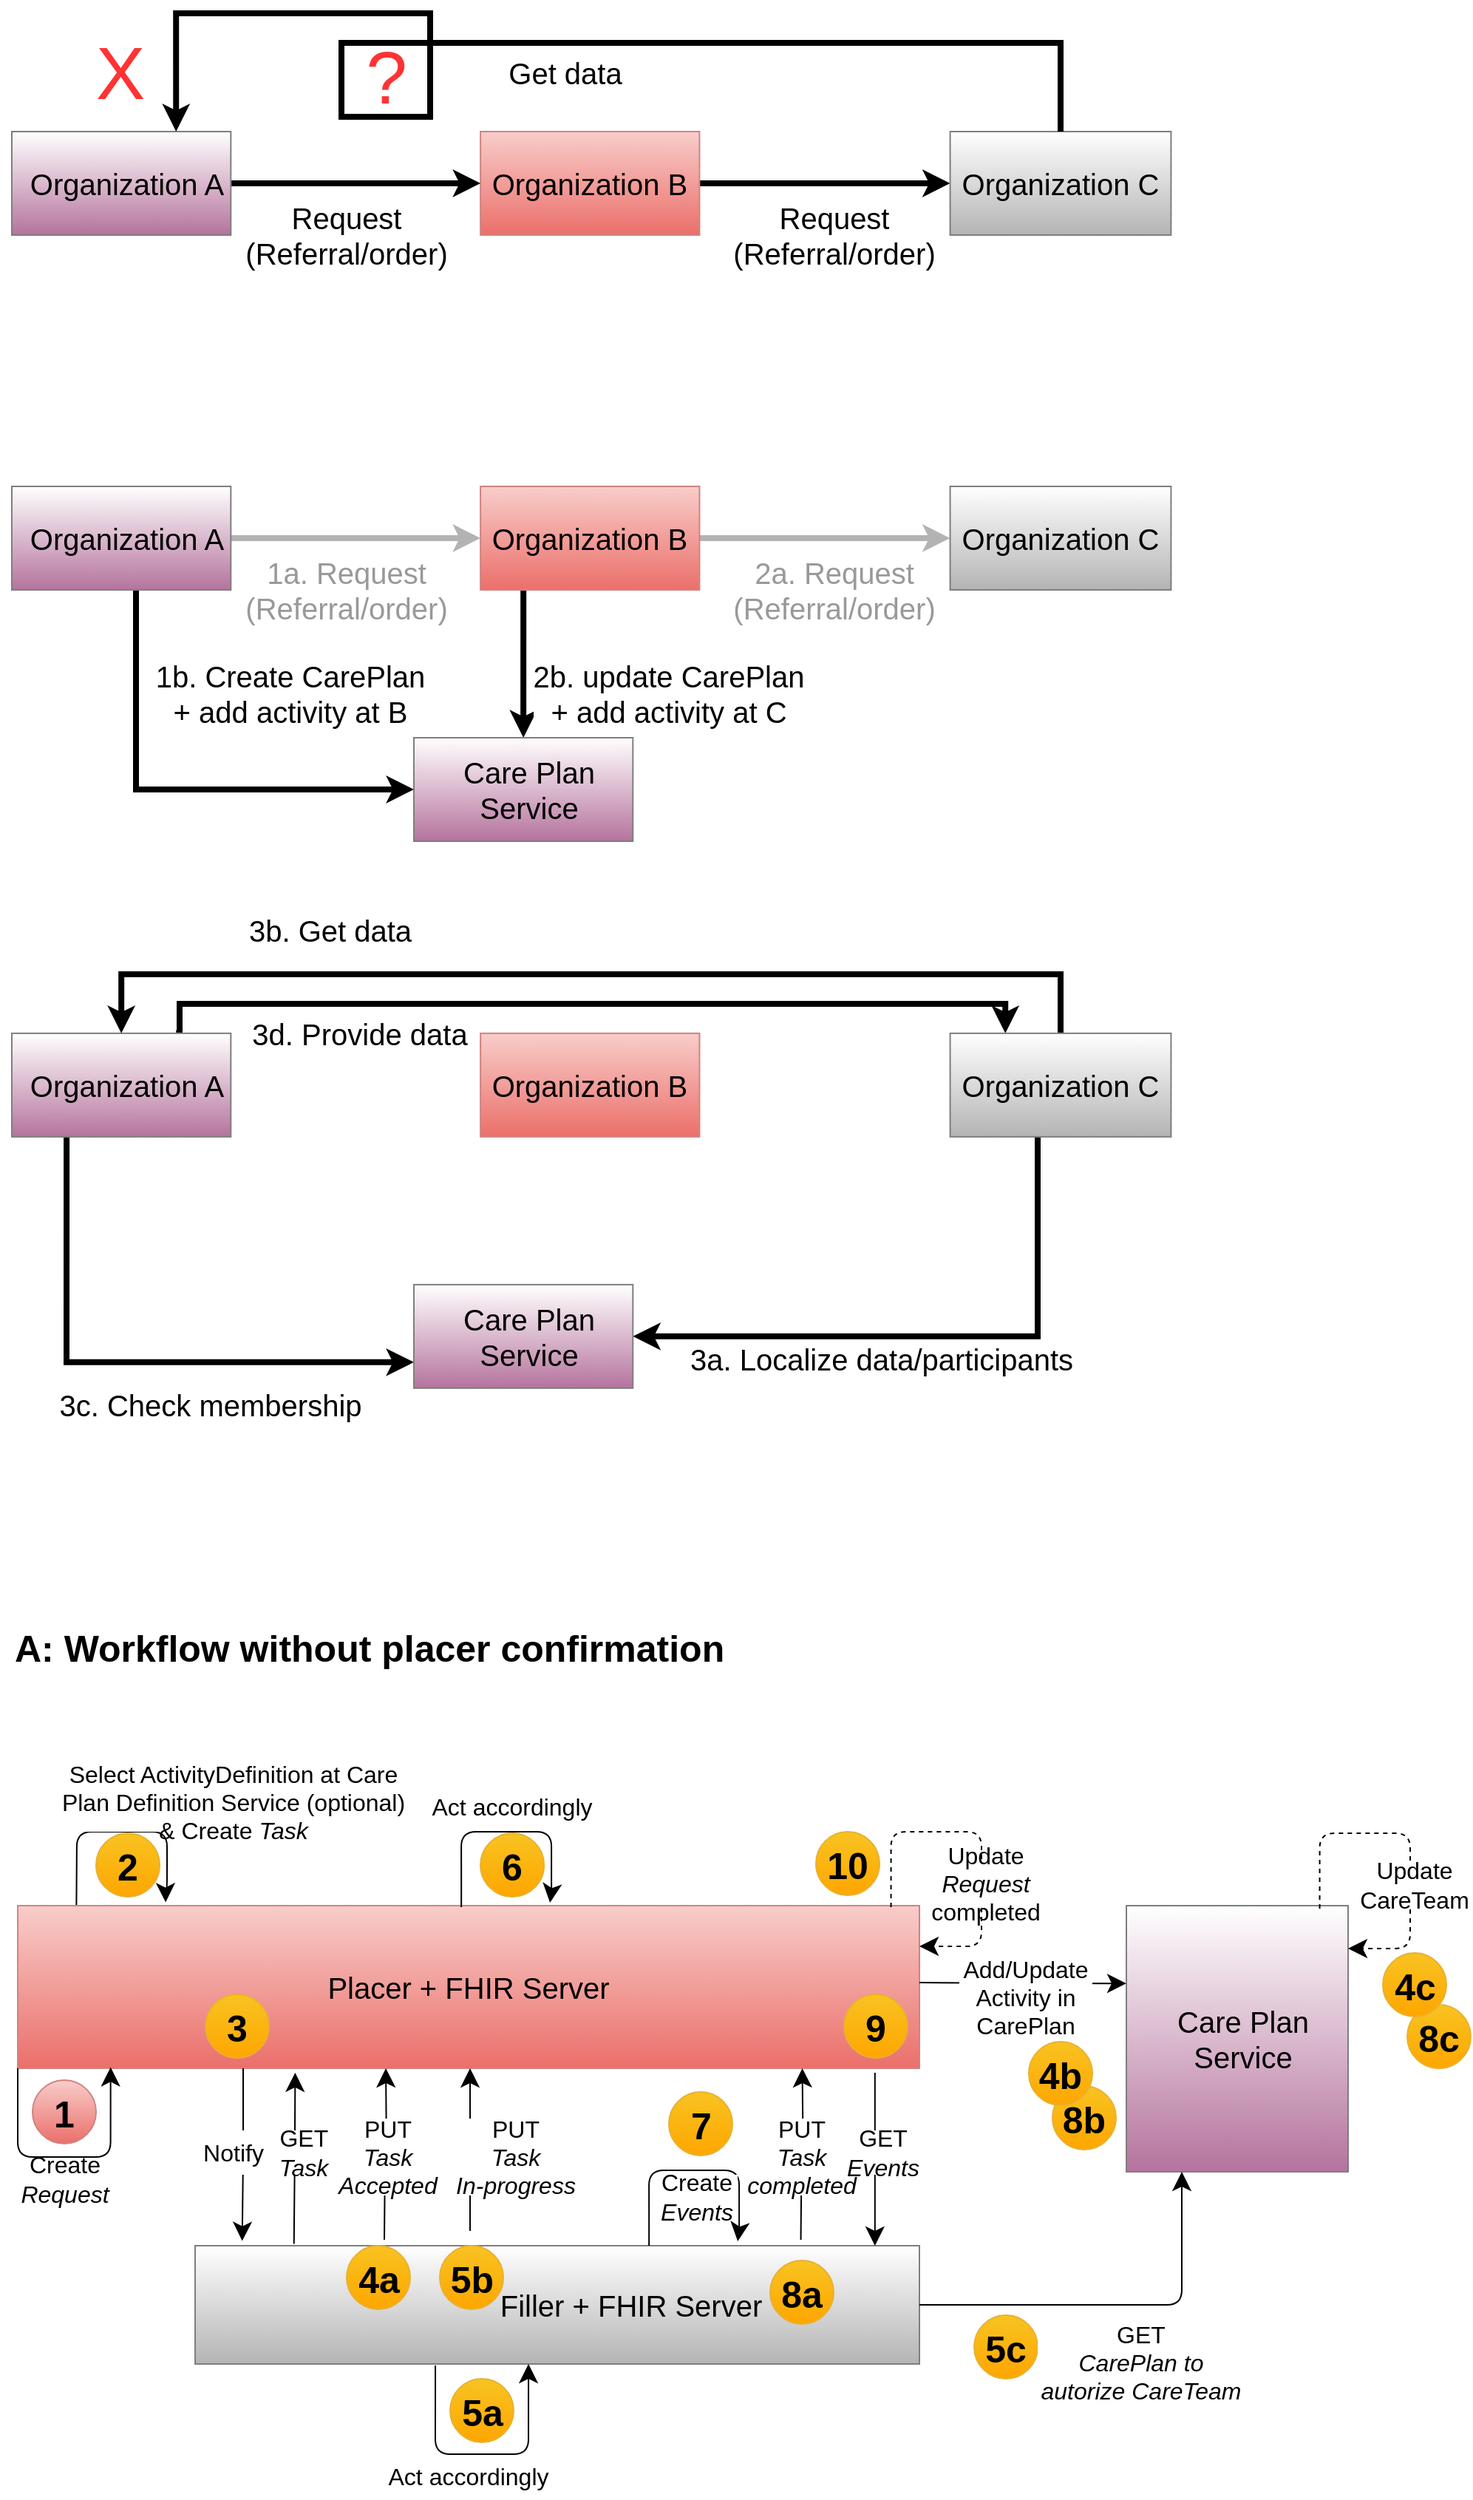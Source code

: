 <mxfile version="24.5.3" type="device" pages="3">
  <diagram name="Page-1" id="U08i2mYQAlyxhMghuIbF">
    <mxGraphModel dx="4505" dy="3442" grid="1" gridSize="10" guides="1" tooltips="1" connect="1" arrows="1" fold="1" page="1" pageScale="1" pageWidth="1654" pageHeight="1169" math="0" shadow="0">
      <root>
        <mxCell id="0" />
        <mxCell id="1" parent="0" />
        <mxCell id="nSbmwZSb1zf3VBq55A1s-11" style="edgeStyle=orthogonalEdgeStyle;rounded=1;orthogonalLoop=1;jettySize=auto;html=1;exitX=0.065;exitY=0.012;exitDx=0;exitDy=0;entryX=0.164;entryY=-0.021;entryDx=0;entryDy=0;entryPerimeter=0;exitPerimeter=0;endSize=10;" parent="1" source="nSbmwZSb1zf3VBq55A1s-2" target="nSbmwZSb1zf3VBq55A1s-2" edge="1">
          <mxGeometry relative="1" as="geometry">
            <mxPoint x="324" y="640" as="targetPoint" />
            <Array as="points">
              <mxPoint x="264" y="650" />
              <mxPoint x="264" y="600" />
              <mxPoint x="325" y="600" />
              <mxPoint x="325" y="640" />
              <mxPoint x="324" y="640" />
            </Array>
          </mxGeometry>
        </mxCell>
        <mxCell id="nSbmwZSb1zf3VBq55A1s-2" value="Placer + FHIR Server" style="rounded=0;whiteSpace=wrap;html=1;gradientColor=#eb6f6a;fillColor=#f8cdca;strokeColor=#cf8480;fontSize=20;" parent="1" vertex="1">
          <mxGeometry x="224" y="650" width="610" height="110" as="geometry" />
        </mxCell>
        <mxCell id="nSbmwZSb1zf3VBq55A1s-3" value="Filler + FHIR Server" style="rounded=0;whiteSpace=wrap;html=1;gradientColor=#b4b4b4;fillColor=default;strokeColor=#7e7e7e;fontSize=20;spacingLeft=100;" parent="1" vertex="1">
          <mxGeometry x="344" y="880" width="490" height="80" as="geometry" />
        </mxCell>
        <mxCell id="nSbmwZSb1zf3VBq55A1s-4" value="1" style="ellipse;whiteSpace=wrap;html=1;fontStyle=1;fontSize=25;fillColor=#f8cdca;strokeColor=#cf8480;rounded=0;gradientColor=#eb6f6a;" parent="1" vertex="1">
          <mxGeometry x="234" y="768" width="43" height="43" as="geometry" />
        </mxCell>
        <mxCell id="nSbmwZSb1zf3VBq55A1s-5" value="2" style="ellipse;whiteSpace=wrap;html=1;fontStyle=1;fontSize=25;fillColor=#f8c321;strokeColor=#e8b130;rounded=0;gradientColor=#fea601;" parent="1" vertex="1">
          <mxGeometry x="277" y="601" width="43" height="43" as="geometry" />
        </mxCell>
        <mxCell id="nSbmwZSb1zf3VBq55A1s-6" value="Create &lt;i&gt;Request&lt;/i&gt;" style="text;html=1;strokeColor=none;fillColor=default;align=center;verticalAlign=middle;whiteSpace=wrap;rounded=0;fontSize=16;fontStyle=0" parent="1" vertex="1">
          <mxGeometry x="225.5" y="820" width="60" height="30" as="geometry" />
        </mxCell>
        <mxCell id="nSbmwZSb1zf3VBq55A1s-7" value="Select ActivityDefinition at Care Plan Definition Service (optional) &amp;amp; Create &lt;i&gt;Task&lt;/i&gt;" style="text;html=1;strokeColor=none;fillColor=default;align=center;verticalAlign=middle;whiteSpace=wrap;rounded=0;fontSize=16;fontStyle=0" parent="1" vertex="1">
          <mxGeometry x="252.25" y="560" width="235.5" height="40" as="geometry" />
        </mxCell>
        <mxCell id="nSbmwZSb1zf3VBq55A1s-8" style="edgeStyle=orthogonalEdgeStyle;orthogonalLoop=1;jettySize=auto;html=1;exitX=0;exitY=1;exitDx=0;exitDy=0;entryX=0.103;entryY=0.993;entryDx=0;entryDy=0;entryPerimeter=0;rounded=1;endSize=10;" parent="1" source="nSbmwZSb1zf3VBq55A1s-2" target="nSbmwZSb1zf3VBq55A1s-2" edge="1">
          <mxGeometry relative="1" as="geometry">
            <Array as="points">
              <mxPoint x="224" y="820" />
              <mxPoint x="287" y="820" />
            </Array>
          </mxGeometry>
        </mxCell>
        <mxCell id="nSbmwZSb1zf3VBq55A1s-12" style="edgeStyle=orthogonalEdgeStyle;rounded=1;orthogonalLoop=1;jettySize=auto;html=1;exitX=0.065;exitY=0.012;exitDx=0;exitDy=0;entryX=0.164;entryY=-0.021;entryDx=0;entryDy=0;entryPerimeter=0;exitPerimeter=0;endSize=10;" parent="1" edge="1">
          <mxGeometry relative="1" as="geometry">
            <mxPoint x="584.06" y="648" as="targetPoint" />
            <mxPoint x="524.06" y="651" as="sourcePoint" />
            <Array as="points">
              <mxPoint x="524.06" y="650" />
              <mxPoint x="524.06" y="600" />
              <mxPoint x="585.06" y="600" />
              <mxPoint x="585.06" y="640" />
              <mxPoint x="584.06" y="640" />
            </Array>
          </mxGeometry>
        </mxCell>
        <mxCell id="nSbmwZSb1zf3VBq55A1s-13" value="6" style="ellipse;whiteSpace=wrap;html=1;fontStyle=1;fontSize=25;fillColor=#f8c321;strokeColor=#e8b130;rounded=0;gradientColor=#fea601;" parent="1" vertex="1">
          <mxGeometry x="537.06" y="601" width="43" height="43" as="geometry" />
        </mxCell>
        <mxCell id="nSbmwZSb1zf3VBq55A1s-14" value="Act accordingly" style="text;html=1;strokeColor=none;fillColor=default;align=center;verticalAlign=middle;whiteSpace=wrap;rounded=0;fontSize=16;fontStyle=0" parent="1" vertex="1">
          <mxGeometry x="495.84" y="568" width="125.44" height="30" as="geometry" />
        </mxCell>
        <mxCell id="nSbmwZSb1zf3VBq55A1s-15" style="edgeStyle=orthogonalEdgeStyle;rounded=1;orthogonalLoop=1;jettySize=auto;html=1;exitX=0.065;exitY=0.012;exitDx=0;exitDy=0;entryX=1;entryY=0.25;entryDx=0;entryDy=0;exitPerimeter=0;dashed=1;endSize=10;" parent="1" target="nSbmwZSb1zf3VBq55A1s-2" edge="1">
          <mxGeometry relative="1" as="geometry">
            <mxPoint x="874.78" y="648" as="targetPoint" />
            <mxPoint x="814.78" y="651" as="sourcePoint" />
            <Array as="points">
              <mxPoint x="815" y="600" />
              <mxPoint x="876" y="600" />
              <mxPoint x="876" y="678" />
            </Array>
          </mxGeometry>
        </mxCell>
        <mxCell id="nSbmwZSb1zf3VBq55A1s-16" value="10" style="ellipse;whiteSpace=wrap;html=1;fontStyle=1;fontSize=25;fillColor=#f8c321;strokeColor=#e8b130;rounded=0;gradientColor=#fea601;" parent="1" vertex="1">
          <mxGeometry x="764" y="600" width="43" height="43" as="geometry" />
        </mxCell>
        <mxCell id="nSbmwZSb1zf3VBq55A1s-17" value="Update &lt;i&gt;Request &lt;/i&gt;completed" style="text;html=1;strokeColor=none;fillColor=default;align=center;verticalAlign=middle;whiteSpace=wrap;rounded=0;fontSize=16;fontStyle=0" parent="1" vertex="1">
          <mxGeometry x="844" y="620" width="70" height="29" as="geometry" />
        </mxCell>
        <mxCell id="nSbmwZSb1zf3VBq55A1s-19" value="Act accordingly" style="text;html=1;strokeColor=none;fillColor=default;align=center;verticalAlign=middle;whiteSpace=wrap;rounded=0;fontSize=16;fontStyle=0" parent="1" vertex="1">
          <mxGeometry x="471.01" y="1021" width="115.97" height="30" as="geometry" />
        </mxCell>
        <mxCell id="nSbmwZSb1zf3VBq55A1s-20" style="edgeStyle=orthogonalEdgeStyle;orthogonalLoop=1;jettySize=auto;html=1;exitX=0;exitY=1;exitDx=0;exitDy=0;entryX=0.103;entryY=0.993;entryDx=0;entryDy=0;entryPerimeter=0;rounded=1;endSize=10;" parent="1" edge="1">
          <mxGeometry relative="1" as="geometry">
            <mxPoint x="506.53" y="961" as="sourcePoint" />
            <mxPoint x="569.53" y="960" as="targetPoint" />
            <Array as="points">
              <mxPoint x="506.53" y="1021" />
              <mxPoint x="569.53" y="1021" />
            </Array>
          </mxGeometry>
        </mxCell>
        <mxCell id="nSbmwZSb1zf3VBq55A1s-21" value="5a" style="ellipse;whiteSpace=wrap;html=1;fontStyle=1;fontSize=25;fillColor=#f8c321;strokeColor=#e8b130;rounded=0;gradientColor=#fea601;" parent="1" vertex="1">
          <mxGeometry x="516.5" y="970" width="43" height="43" as="geometry" />
        </mxCell>
        <mxCell id="nSbmwZSb1zf3VBq55A1s-22" value="4a" style="ellipse;whiteSpace=wrap;html=1;fontStyle=1;fontSize=25;fillColor=#f8c321;strokeColor=#e8b130;rounded=0;gradientColor=#fea601;" parent="1" vertex="1">
          <mxGeometry x="446.5" y="880" width="43" height="43" as="geometry" />
        </mxCell>
        <mxCell id="nSbmwZSb1zf3VBq55A1s-23" value="8a" style="ellipse;whiteSpace=wrap;html=1;fontStyle=1;fontSize=25;fillColor=#f8c321;strokeColor=#e8b130;rounded=0;gradientColor=#fea601;" parent="1" vertex="1">
          <mxGeometry x="733" y="890" width="43" height="43" as="geometry" />
        </mxCell>
        <mxCell id="nSbmwZSb1zf3VBq55A1s-24" value="3" style="ellipse;whiteSpace=wrap;html=1;fontStyle=1;fontSize=25;fillColor=#f8c321;strokeColor=#e8b130;rounded=0;gradientColor=#fea601;" parent="1" vertex="1">
          <mxGeometry x="351" y="710" width="43" height="43" as="geometry" />
        </mxCell>
        <mxCell id="nSbmwZSb1zf3VBq55A1s-26" value="9" style="ellipse;whiteSpace=wrap;html=1;fontStyle=1;fontSize=25;fillColor=#f8c321;strokeColor=#e8b130;rounded=0;gradientColor=#fea601;" parent="1" vertex="1">
          <mxGeometry x="783" y="710" width="43" height="43" as="geometry" />
        </mxCell>
        <mxCell id="nSbmwZSb1zf3VBq55A1s-27" value="7" style="ellipse;whiteSpace=wrap;html=1;fontStyle=1;fontSize=25;fillColor=#f8c321;strokeColor=#e8b130;rounded=0;gradientColor=#fea601;" parent="1" vertex="1">
          <mxGeometry x="664.5" y="776" width="43" height="43" as="geometry" />
        </mxCell>
        <mxCell id="nSbmwZSb1zf3VBq55A1s-28" style="edgeStyle=orthogonalEdgeStyle;rounded=1;orthogonalLoop=1;jettySize=auto;html=1;exitX=0.065;exitY=0.012;exitDx=0;exitDy=0;entryX=0.164;entryY=-0.021;entryDx=0;entryDy=0;entryPerimeter=0;exitPerimeter=0;endSize=10;" parent="1" edge="1">
          <mxGeometry relative="1" as="geometry">
            <mxPoint x="711.06" y="877" as="targetPoint" />
            <mxPoint x="651.06" y="880" as="sourcePoint" />
            <Array as="points">
              <mxPoint x="651.06" y="879" />
              <mxPoint x="651.06" y="829" />
              <mxPoint x="712.06" y="829" />
              <mxPoint x="712.06" y="869" />
              <mxPoint x="711.06" y="869" />
            </Array>
          </mxGeometry>
        </mxCell>
        <mxCell id="nSbmwZSb1zf3VBq55A1s-30" value="Create &lt;i&gt;Events&lt;/i&gt;" style="text;html=1;strokeColor=none;fillColor=default;align=center;verticalAlign=middle;whiteSpace=wrap;rounded=0;fontSize=16;fontStyle=0" parent="1" vertex="1">
          <mxGeometry x="656" y="832" width="55" height="30" as="geometry" />
        </mxCell>
        <mxCell id="nSbmwZSb1zf3VBq55A1s-31" style="edgeStyle=orthogonalEdgeStyle;rounded=0;orthogonalLoop=1;jettySize=auto;html=1;exitX=0.25;exitY=1;exitDx=0;exitDy=0;entryX=0.065;entryY=-0.04;entryDx=0;entryDy=0;entryPerimeter=0;endSize=10;" parent="1" source="nSbmwZSb1zf3VBq55A1s-2" target="nSbmwZSb1zf3VBq55A1s-3" edge="1">
          <mxGeometry relative="1" as="geometry" />
        </mxCell>
        <mxCell id="nSbmwZSb1zf3VBq55A1s-32" value="Notify" style="text;html=1;strokeColor=none;fillColor=default;align=center;verticalAlign=middle;whiteSpace=wrap;rounded=0;fontSize=16;fontStyle=0" parent="1" vertex="1">
          <mxGeometry x="346" y="802" width="48" height="30" as="geometry" />
        </mxCell>
        <mxCell id="nSbmwZSb1zf3VBq55A1s-34" style="edgeStyle=orthogonalEdgeStyle;rounded=0;orthogonalLoop=1;jettySize=auto;html=1;exitX=0.163;exitY=-0.028;exitDx=0;exitDy=0;entryX=0.329;entryY=1.018;entryDx=0;entryDy=0;entryPerimeter=0;endSize=10;exitPerimeter=0;" parent="1" edge="1">
          <mxGeometry relative="1" as="geometry">
            <mxPoint x="410.87" y="878.76" as="sourcePoint" />
            <mxPoint x="411.69" y="762.98" as="targetPoint" />
          </mxGeometry>
        </mxCell>
        <mxCell id="nSbmwZSb1zf3VBq55A1s-35" style="edgeStyle=orthogonalEdgeStyle;rounded=0;orthogonalLoop=1;jettySize=auto;html=1;exitX=0.163;exitY=-0.028;exitDx=0;exitDy=0;entryX=0.329;entryY=1.018;entryDx=0;entryDy=0;entryPerimeter=0;endSize=10;exitPerimeter=0;" parent="1" edge="1">
          <mxGeometry relative="1" as="geometry">
            <mxPoint x="472" y="876" as="sourcePoint" />
            <mxPoint x="473" y="760" as="targetPoint" />
          </mxGeometry>
        </mxCell>
        <mxCell id="nSbmwZSb1zf3VBq55A1s-37" style="edgeStyle=orthogonalEdgeStyle;rounded=0;orthogonalLoop=1;jettySize=auto;html=1;exitX=0.163;exitY=-0.028;exitDx=0;exitDy=0;entryX=0.329;entryY=1.018;entryDx=0;entryDy=0;entryPerimeter=0;endSize=10;exitPerimeter=0;" parent="1" edge="1">
          <mxGeometry relative="1" as="geometry">
            <mxPoint x="753.76" y="876" as="sourcePoint" />
            <mxPoint x="754.76" y="760" as="targetPoint" />
          </mxGeometry>
        </mxCell>
        <mxCell id="nSbmwZSb1zf3VBq55A1s-38" style="edgeStyle=orthogonalEdgeStyle;rounded=0;orthogonalLoop=1;jettySize=auto;html=1;exitX=0.25;exitY=1;exitDx=0;exitDy=0;entryX=0.065;entryY=-0.04;entryDx=0;entryDy=0;entryPerimeter=0;endSize=10;" parent="1" edge="1">
          <mxGeometry relative="1" as="geometry">
            <mxPoint x="803.91" y="763" as="sourcePoint" />
            <mxPoint x="803.91" y="880" as="targetPoint" />
          </mxGeometry>
        </mxCell>
        <mxCell id="nSbmwZSb1zf3VBq55A1s-39" value="GET &lt;i&gt;Task&lt;/i&gt;" style="text;html=1;strokeColor=none;fillColor=default;align=center;verticalAlign=middle;whiteSpace=wrap;rounded=0;fontSize=16;fontStyle=0" parent="1" vertex="1">
          <mxGeometry x="401" y="802" width="33" height="30" as="geometry" />
        </mxCell>
        <mxCell id="nSbmwZSb1zf3VBq55A1s-40" value="PUT&lt;br&gt;&lt;i&gt;Task&lt;br&gt;Accepted&lt;br&gt;&lt;/i&gt;" style="text;html=1;strokeColor=none;fillColor=default;align=center;verticalAlign=middle;whiteSpace=wrap;rounded=0;fontSize=16;fontStyle=0" parent="1" vertex="1">
          <mxGeometry x="446.5" y="794" width="55" height="52" as="geometry" />
        </mxCell>
        <mxCell id="nSbmwZSb1zf3VBq55A1s-41" value="PUT&lt;br&gt;&lt;i&gt;Task&lt;br&gt;completed&lt;br&gt;&lt;/i&gt;" style="text;html=1;strokeColor=none;fillColor=default;align=center;verticalAlign=middle;whiteSpace=wrap;rounded=0;fontSize=16;fontStyle=0" parent="1" vertex="1">
          <mxGeometry x="727" y="794" width="55" height="52" as="geometry" />
        </mxCell>
        <mxCell id="OlyKqYoz7__BD5rqp9ry-2" value="GET &lt;i&gt;Events&lt;/i&gt;" style="text;html=1;strokeColor=none;fillColor=default;align=center;verticalAlign=middle;whiteSpace=wrap;rounded=0;fontSize=16;fontStyle=0" parent="1" vertex="1">
          <mxGeometry x="793" y="802" width="33" height="30" as="geometry" />
        </mxCell>
        <mxCell id="T5v-OUaIeYPpJaLRVk_B-1" value="A: Workflow without placer confirmation" style="text;html=1;strokeColor=none;fillColor=default;align=left;verticalAlign=middle;whiteSpace=wrap;rounded=0;fontSize=25;fontStyle=1" parent="1" vertex="1">
          <mxGeometry x="220" y="460" width="530" height="30" as="geometry" />
        </mxCell>
        <mxCell id="rVNtJj95n9bYsKMnxHTT-1" value="Care Plan Service" style="rounded=0;whiteSpace=wrap;html=1;gradientColor=#B5739D;fillColor=default;strokeColor=#7e7e7e;fontSize=20;spacingLeft=8;" parent="1" vertex="1">
          <mxGeometry x="974" y="650" width="150" height="180" as="geometry" />
        </mxCell>
        <mxCell id="rVNtJj95n9bYsKMnxHTT-3" style="edgeStyle=orthogonalEdgeStyle;rounded=0;orthogonalLoop=1;jettySize=auto;html=1;exitX=1;exitY=0.364;exitDx=0;exitDy=0;entryX=0;entryY=0.369;entryDx=0;entryDy=0;entryPerimeter=0;endSize=10;exitPerimeter=0;" parent="1" edge="1">
          <mxGeometry relative="1" as="geometry">
            <mxPoint x="834" y="702.04" as="sourcePoint" />
            <mxPoint x="974" y="702.59" as="targetPoint" />
          </mxGeometry>
        </mxCell>
        <mxCell id="rVNtJj95n9bYsKMnxHTT-4" value="Add/Update Activity in&lt;br&gt;CarePlan" style="text;html=1;strokeColor=none;fillColor=default;align=center;verticalAlign=middle;whiteSpace=wrap;rounded=0;fontSize=16;fontStyle=0" parent="1" vertex="1">
          <mxGeometry x="861" y="682" width="90" height="60" as="geometry" />
        </mxCell>
        <mxCell id="rVNtJj95n9bYsKMnxHTT-5" style="edgeStyle=orthogonalEdgeStyle;rounded=1;orthogonalLoop=1;jettySize=auto;html=1;exitX=0.065;exitY=0.012;exitDx=0;exitDy=0;entryX=1;entryY=0.25;entryDx=0;entryDy=0;exitPerimeter=0;dashed=1;endSize=10;" parent="1" edge="1">
          <mxGeometry relative="1" as="geometry">
            <mxPoint x="1124" y="679" as="targetPoint" />
            <mxPoint x="1104.78" y="652" as="sourcePoint" />
            <Array as="points">
              <mxPoint x="1105" y="601" />
              <mxPoint x="1166" y="601" />
              <mxPoint x="1166" y="679" />
            </Array>
          </mxGeometry>
        </mxCell>
        <mxCell id="rVNtJj95n9bYsKMnxHTT-6" value="Update CareTeam" style="text;html=1;strokeColor=none;fillColor=default;align=center;verticalAlign=middle;whiteSpace=wrap;rounded=0;fontSize=16;fontStyle=0" parent="1" vertex="1">
          <mxGeometry x="1134" y="621" width="70" height="29" as="geometry" />
        </mxCell>
        <mxCell id="rVNtJj95n9bYsKMnxHTT-10" value="8b" style="ellipse;whiteSpace=wrap;html=1;fontStyle=1;fontSize=25;fillColor=#f8c321;strokeColor=#e8b130;rounded=0;gradientColor=#fea601;" parent="1" vertex="1">
          <mxGeometry x="924" y="772" width="43" height="43" as="geometry" />
        </mxCell>
        <mxCell id="rVNtJj95n9bYsKMnxHTT-11" value="8c" style="ellipse;whiteSpace=wrap;html=1;fontStyle=1;fontSize=25;fillColor=#f8c321;strokeColor=#e8b130;rounded=0;gradientColor=#fea601;" parent="1" vertex="1">
          <mxGeometry x="1164" y="717" width="43" height="43" as="geometry" />
        </mxCell>
        <mxCell id="rVNtJj95n9bYsKMnxHTT-12" value="5b" style="ellipse;whiteSpace=wrap;html=1;fontStyle=1;fontSize=25;fillColor=#f8c321;strokeColor=#e8b130;rounded=0;gradientColor=#fea601;" parent="1" vertex="1">
          <mxGeometry x="509.5" y="880" width="43" height="43" as="geometry" />
        </mxCell>
        <mxCell id="rVNtJj95n9bYsKMnxHTT-14" style="edgeStyle=orthogonalEdgeStyle;rounded=0;orthogonalLoop=1;jettySize=auto;html=1;entryX=0.329;entryY=1.018;entryDx=0;entryDy=0;entryPerimeter=0;endSize=10;" parent="1" edge="1">
          <mxGeometry relative="1" as="geometry">
            <mxPoint x="530" y="870" as="sourcePoint" />
            <mxPoint x="530" y="760" as="targetPoint" />
          </mxGeometry>
        </mxCell>
        <mxCell id="rVNtJj95n9bYsKMnxHTT-13" value="PUT&lt;br&gt;&lt;i&gt;Task&lt;br&gt;In-progress&lt;br&gt;&lt;/i&gt;" style="text;html=1;strokeColor=none;fillColor=default;align=center;verticalAlign=middle;whiteSpace=wrap;rounded=0;fontSize=16;fontStyle=0" parent="1" vertex="1">
          <mxGeometry x="516.5" y="794" width="87.5" height="52" as="geometry" />
        </mxCell>
        <mxCell id="rVNtJj95n9bYsKMnxHTT-15" value="5c" style="ellipse;whiteSpace=wrap;html=1;fontStyle=1;fontSize=25;fillColor=#f8c321;strokeColor=#e8b130;rounded=0;gradientColor=#fea601;" parent="1" vertex="1">
          <mxGeometry x="871" y="927" width="43" height="43" as="geometry" />
        </mxCell>
        <mxCell id="rVNtJj95n9bYsKMnxHTT-16" style="edgeStyle=orthogonalEdgeStyle;orthogonalLoop=1;jettySize=auto;html=1;exitX=1;exitY=0.5;exitDx=0;exitDy=0;entryX=0.25;entryY=1;entryDx=0;entryDy=0;rounded=1;endSize=10;" parent="1" source="nSbmwZSb1zf3VBq55A1s-3" target="rVNtJj95n9bYsKMnxHTT-1" edge="1">
          <mxGeometry relative="1" as="geometry">
            <mxPoint x="861.03" y="882" as="sourcePoint" />
            <mxPoint x="924.03" y="881" as="targetPoint" />
            <Array as="points">
              <mxPoint x="1012" y="920" />
            </Array>
          </mxGeometry>
        </mxCell>
        <mxCell id="rVNtJj95n9bYsKMnxHTT-17" value="GET&lt;br&gt;&lt;i&gt;CarePlan to autorize CareTeam&lt;br&gt;&lt;/i&gt;" style="text;html=1;strokeColor=none;fillColor=default;align=center;verticalAlign=middle;whiteSpace=wrap;rounded=0;fontSize=16;fontStyle=0" parent="1" vertex="1">
          <mxGeometry x="914" y="933" width="140" height="52" as="geometry" />
        </mxCell>
        <mxCell id="rVNtJj95n9bYsKMnxHTT-2" value="4b" style="ellipse;whiteSpace=wrap;html=1;fontStyle=1;fontSize=25;fillColor=#f8c321;strokeColor=#e8b130;rounded=0;gradientColor=#fea601;" parent="1" vertex="1">
          <mxGeometry x="908" y="742" width="43" height="43" as="geometry" />
        </mxCell>
        <mxCell id="rVNtJj95n9bYsKMnxHTT-7" value="4c" style="ellipse;whiteSpace=wrap;html=1;fontStyle=1;fontSize=25;fillColor=#f8c321;strokeColor=#e8b130;rounded=0;gradientColor=#fea601;" parent="1" vertex="1">
          <mxGeometry x="1147.5" y="682" width="43" height="43" as="geometry" />
        </mxCell>
        <mxCell id="rVNtJj95n9bYsKMnxHTT-26" value="" style="edgeStyle=orthogonalEdgeStyle;rounded=0;orthogonalLoop=1;jettySize=auto;html=1;strokeWidth=4;" parent="1" source="rVNtJj95n9bYsKMnxHTT-20" target="rVNtJj95n9bYsKMnxHTT-23" edge="1">
          <mxGeometry relative="1" as="geometry" />
        </mxCell>
        <mxCell id="rVNtJj95n9bYsKMnxHTT-29" value="Request&lt;br style=&quot;border-color: var(--border-color); font-size: 20px;&quot;&gt;(Referral/order)" style="edgeLabel;html=1;align=center;verticalAlign=middle;resizable=0;points=[];fontSize=20;" parent="rVNtJj95n9bYsKMnxHTT-26" vertex="1" connectable="0">
          <mxGeometry x="0.361" y="-4" relative="1" as="geometry">
            <mxPoint x="-25" y="31" as="offset" />
          </mxGeometry>
        </mxCell>
        <mxCell id="rVNtJj95n9bYsKMnxHTT-20" value="Organization B" style="rounded=0;whiteSpace=wrap;html=1;gradientColor=#eb6f6a;fillColor=#f8cdca;strokeColor=#cf8480;fontSize=20;" parent="1" vertex="1">
          <mxGeometry x="537.06" y="-550" width="148.16" height="70" as="geometry" />
        </mxCell>
        <mxCell id="rVNtJj95n9bYsKMnxHTT-24" value="" style="edgeStyle=orthogonalEdgeStyle;rounded=0;orthogonalLoop=1;jettySize=auto;html=1;strokeWidth=4;" parent="1" source="rVNtJj95n9bYsKMnxHTT-22" target="rVNtJj95n9bYsKMnxHTT-20" edge="1">
          <mxGeometry relative="1" as="geometry" />
        </mxCell>
        <mxCell id="rVNtJj95n9bYsKMnxHTT-28" value="Request&lt;br style=&quot;font-size: 20px;&quot;&gt;(Referral/order)" style="edgeLabel;html=1;align=center;verticalAlign=middle;resizable=0;points=[];fontSize=20;" parent="rVNtJj95n9bYsKMnxHTT-24" vertex="1" connectable="0">
          <mxGeometry x="-0.216" y="-2" relative="1" as="geometry">
            <mxPoint x="12" y="33" as="offset" />
          </mxGeometry>
        </mxCell>
        <mxCell id="rVNtJj95n9bYsKMnxHTT-22" value="Organization A" style="rounded=0;whiteSpace=wrap;html=1;gradientColor=#B5739D;fillColor=default;strokeColor=#7e7e7e;fontSize=20;spacingLeft=8;" parent="1" vertex="1">
          <mxGeometry x="220" y="-550" width="148.16" height="70" as="geometry" />
        </mxCell>
        <mxCell id="rVNtJj95n9bYsKMnxHTT-23" value="Organization C" style="rounded=0;whiteSpace=wrap;html=1;gradientColor=#b4b4b4;fillColor=default;strokeColor=#7e7e7e;fontSize=20;spacingLeft=0;" parent="1" vertex="1">
          <mxGeometry x="854.78" y="-550" width="149.44" height="70" as="geometry" />
        </mxCell>
        <mxCell id="rVNtJj95n9bYsKMnxHTT-45" value="" style="edgeStyle=orthogonalEdgeStyle;rounded=0;orthogonalLoop=1;jettySize=auto;html=1;strokeWidth=4;strokeColor=#B3B3B3;" parent="1" source="rVNtJj95n9bYsKMnxHTT-49" target="rVNtJj95n9bYsKMnxHTT-61" edge="1">
          <mxGeometry relative="1" as="geometry" />
        </mxCell>
        <mxCell id="rVNtJj95n9bYsKMnxHTT-46" value="2a. Request&lt;br style=&quot;border-color: var(--border-color); font-size: 20px;&quot;&gt;(Referral/order)" style="edgeLabel;html=1;align=center;verticalAlign=middle;resizable=0;points=[];fontSize=20;fontColor=#999999;" parent="rVNtJj95n9bYsKMnxHTT-45" vertex="1" connectable="0">
          <mxGeometry x="0.361" y="-4" relative="1" as="geometry">
            <mxPoint x="-25" y="31" as="offset" />
          </mxGeometry>
        </mxCell>
        <mxCell id="rVNtJj95n9bYsKMnxHTT-47" value="" style="edgeStyle=orthogonalEdgeStyle;rounded=0;orthogonalLoop=1;jettySize=auto;html=1;strokeWidth=4;exitX=0.204;exitY=1;exitDx=0;exitDy=0;exitPerimeter=0;entryX=0.5;entryY=0;entryDx=0;entryDy=0;" parent="1" source="rVNtJj95n9bYsKMnxHTT-49" target="rVNtJj95n9bYsKMnxHTT-62" edge="1">
          <mxGeometry relative="1" as="geometry">
            <Array as="points">
              <mxPoint x="566" y="-240" />
            </Array>
          </mxGeometry>
        </mxCell>
        <mxCell id="rVNtJj95n9bYsKMnxHTT-48" value="&lt;font style=&quot;font-size: 20px;&quot;&gt;2b. update CarePlan&lt;br style=&quot;border-color: var(--border-color);&quot;&gt;&lt;/font&gt;&lt;span style=&quot;font-size: 20px;&quot;&gt;+ add activity at C&lt;/span&gt;" style="edgeLabel;html=1;align=center;verticalAlign=middle;resizable=0;points=[];" parent="rVNtJj95n9bYsKMnxHTT-47" vertex="1" connectable="0">
          <mxGeometry x="0.026" y="-2" relative="1" as="geometry">
            <mxPoint x="100" y="19" as="offset" />
          </mxGeometry>
        </mxCell>
        <mxCell id="rVNtJj95n9bYsKMnxHTT-49" value="Organization B" style="rounded=0;whiteSpace=wrap;html=1;gradientColor=#eb6f6a;fillColor=#f8cdca;strokeColor=#cf8480;fontSize=20;" parent="1" vertex="1">
          <mxGeometry x="537.06" y="-310" width="148.16" height="70" as="geometry" />
        </mxCell>
        <mxCell id="rVNtJj95n9bYsKMnxHTT-50" value="" style="edgeStyle=orthogonalEdgeStyle;rounded=0;orthogonalLoop=1;jettySize=auto;html=1;strokeWidth=4;strokeColor=#B3B3B3;" parent="1" source="rVNtJj95n9bYsKMnxHTT-56" target="rVNtJj95n9bYsKMnxHTT-49" edge="1">
          <mxGeometry relative="1" as="geometry" />
        </mxCell>
        <mxCell id="rVNtJj95n9bYsKMnxHTT-51" value="1a. Request&lt;br style=&quot;font-size: 20px;&quot;&gt;(Referral/order)" style="edgeLabel;html=1;align=center;verticalAlign=middle;resizable=0;points=[];fontSize=20;fontColor=#999999;" parent="rVNtJj95n9bYsKMnxHTT-50" vertex="1" connectable="0">
          <mxGeometry x="-0.216" y="-2" relative="1" as="geometry">
            <mxPoint x="12" y="33" as="offset" />
          </mxGeometry>
        </mxCell>
        <mxCell id="rVNtJj95n9bYsKMnxHTT-52" style="edgeStyle=orthogonalEdgeStyle;rounded=0;orthogonalLoop=1;jettySize=auto;html=1;entryX=0;entryY=0.5;entryDx=0;entryDy=0;strokeWidth=4;" parent="1" source="rVNtJj95n9bYsKMnxHTT-56" target="rVNtJj95n9bYsKMnxHTT-62" edge="1">
          <mxGeometry relative="1" as="geometry">
            <Array as="points">
              <mxPoint x="304" y="-105" />
            </Array>
          </mxGeometry>
        </mxCell>
        <mxCell id="rVNtJj95n9bYsKMnxHTT-53" value="&lt;font style=&quot;font-size: 20px;&quot;&gt;1b. Create CarePlan&lt;/font&gt;&lt;br style=&quot;border-color: var(--border-color); font-size: 20px;&quot;&gt;&lt;span style=&quot;font-size: 20px;&quot;&gt;+ add activity at B&lt;/span&gt;" style="edgeLabel;html=1;align=center;verticalAlign=middle;resizable=0;points=[];" parent="rVNtJj95n9bYsKMnxHTT-52" vertex="1" connectable="0">
          <mxGeometry x="0.327" relative="1" as="geometry">
            <mxPoint x="24" y="-65" as="offset" />
          </mxGeometry>
        </mxCell>
        <mxCell id="rVNtJj95n9bYsKMnxHTT-56" value="Organization A" style="rounded=0;whiteSpace=wrap;html=1;gradientColor=#B5739D;fillColor=default;strokeColor=#7e7e7e;fontSize=20;spacingLeft=8;" parent="1" vertex="1">
          <mxGeometry x="220" y="-310" width="148.16" height="70" as="geometry" />
        </mxCell>
        <mxCell id="rVNtJj95n9bYsKMnxHTT-61" value="Organization C" style="rounded=0;whiteSpace=wrap;html=1;gradientColor=#b4b4b4;fillColor=default;strokeColor=#7e7e7e;fontSize=20;spacingLeft=0;" parent="1" vertex="1">
          <mxGeometry x="854.78" y="-310" width="149.44" height="70" as="geometry" />
        </mxCell>
        <mxCell id="rVNtJj95n9bYsKMnxHTT-62" value="Care Plan Service" style="rounded=0;whiteSpace=wrap;html=1;gradientColor=#B5739D;fillColor=default;strokeColor=#7e7e7e;fontSize=20;spacingLeft=8;" parent="1" vertex="1">
          <mxGeometry x="492" y="-140" width="148.16" height="70" as="geometry" />
        </mxCell>
        <mxCell id="rVNtJj95n9bYsKMnxHTT-67" value="Organization B" style="rounded=0;whiteSpace=wrap;html=1;gradientColor=#eb6f6a;fillColor=#f8cdca;strokeColor=#cf8480;fontSize=20;" parent="1" vertex="1">
          <mxGeometry x="537.06" y="59.93" width="148.16" height="70" as="geometry" />
        </mxCell>
        <mxCell id="rVNtJj95n9bYsKMnxHTT-72" style="edgeStyle=orthogonalEdgeStyle;rounded=0;orthogonalLoop=1;jettySize=auto;html=1;exitX=0.25;exitY=1;exitDx=0;exitDy=0;entryX=0;entryY=0.75;entryDx=0;entryDy=0;strokeWidth=4;" parent="1" source="rVNtJj95n9bYsKMnxHTT-74" target="rVNtJj95n9bYsKMnxHTT-80" edge="1">
          <mxGeometry relative="1" as="geometry" />
        </mxCell>
        <mxCell id="rVNtJj95n9bYsKMnxHTT-73" value="3c. Check membership" style="edgeLabel;html=1;align=center;verticalAlign=middle;resizable=0;points=[];fontSize=20;" parent="rVNtJj95n9bYsKMnxHTT-72" vertex="1" connectable="0">
          <mxGeometry x="0.276" relative="1" as="geometry">
            <mxPoint x="2" y="28" as="offset" />
          </mxGeometry>
        </mxCell>
        <mxCell id="rVNtJj95n9bYsKMnxHTT-84" style="edgeStyle=orthogonalEdgeStyle;rounded=0;orthogonalLoop=1;jettySize=auto;html=1;entryX=0.25;entryY=0;entryDx=0;entryDy=0;exitX=0.75;exitY=0;exitDx=0;exitDy=0;strokeWidth=4;" parent="1" source="rVNtJj95n9bYsKMnxHTT-74" target="rVNtJj95n9bYsKMnxHTT-79" edge="1">
          <mxGeometry relative="1" as="geometry">
            <Array as="points">
              <mxPoint x="333.5" y="59.93" />
              <mxPoint x="333.5" y="39.93" />
              <mxPoint x="892.5" y="39.93" />
            </Array>
          </mxGeometry>
        </mxCell>
        <mxCell id="rVNtJj95n9bYsKMnxHTT-85" value="&lt;font style=&quot;font-size: 20px;&quot;&gt;3d. Provide data&lt;/font&gt;" style="edgeLabel;html=1;align=center;verticalAlign=middle;resizable=0;points=[];" parent="rVNtJj95n9bYsKMnxHTT-84" vertex="1" connectable="0">
          <mxGeometry x="-0.546" y="-2" relative="1" as="geometry">
            <mxPoint x="7" y="18" as="offset" />
          </mxGeometry>
        </mxCell>
        <mxCell id="rVNtJj95n9bYsKMnxHTT-74" value="Organization A" style="rounded=0;whiteSpace=wrap;html=1;gradientColor=#B5739D;fillColor=default;strokeColor=#7e7e7e;fontSize=20;spacingLeft=8;" parent="1" vertex="1">
          <mxGeometry x="220" y="59.93" width="148.16" height="70" as="geometry" />
        </mxCell>
        <mxCell id="rVNtJj95n9bYsKMnxHTT-75" style="edgeStyle=orthogonalEdgeStyle;rounded=0;orthogonalLoop=1;jettySize=auto;html=1;entryX=1;entryY=0.5;entryDx=0;entryDy=0;strokeWidth=4;" parent="1" source="rVNtJj95n9bYsKMnxHTT-79" target="rVNtJj95n9bYsKMnxHTT-80" edge="1">
          <mxGeometry relative="1" as="geometry">
            <Array as="points">
              <mxPoint x="914" y="264.93" />
            </Array>
          </mxGeometry>
        </mxCell>
        <mxCell id="rVNtJj95n9bYsKMnxHTT-76" value="3a. Localize data/participants" style="edgeLabel;html=1;align=center;verticalAlign=middle;resizable=0;points=[];fontSize=20;" parent="rVNtJj95n9bYsKMnxHTT-75" vertex="1" connectable="0">
          <mxGeometry x="-0.005" y="4" relative="1" as="geometry">
            <mxPoint x="-38" y="11" as="offset" />
          </mxGeometry>
        </mxCell>
        <mxCell id="rVNtJj95n9bYsKMnxHTT-77" style="edgeStyle=orthogonalEdgeStyle;rounded=0;orthogonalLoop=1;jettySize=auto;html=1;entryX=0.5;entryY=0;entryDx=0;entryDy=0;strokeWidth=4;" parent="1" source="rVNtJj95n9bYsKMnxHTT-79" target="rVNtJj95n9bYsKMnxHTT-74" edge="1">
          <mxGeometry relative="1" as="geometry">
            <Array as="points">
              <mxPoint x="929" y="19.93" />
              <mxPoint x="294" y="19.93" />
            </Array>
          </mxGeometry>
        </mxCell>
        <mxCell id="rVNtJj95n9bYsKMnxHTT-78" value="3b. Get data" style="edgeLabel;html=1;align=center;verticalAlign=middle;resizable=0;points=[];fontSize=20;" parent="rVNtJj95n9bYsKMnxHTT-77" vertex="1" connectable="0">
          <mxGeometry x="0.513" y="-1" relative="1" as="geometry">
            <mxPoint x="6" y="-29" as="offset" />
          </mxGeometry>
        </mxCell>
        <mxCell id="rVNtJj95n9bYsKMnxHTT-79" value="Organization C" style="rounded=0;whiteSpace=wrap;html=1;gradientColor=#b4b4b4;fillColor=default;strokeColor=#7e7e7e;fontSize=20;spacingLeft=0;" parent="1" vertex="1">
          <mxGeometry x="854.78" y="59.93" width="149.44" height="70" as="geometry" />
        </mxCell>
        <mxCell id="rVNtJj95n9bYsKMnxHTT-80" value="Care Plan Service" style="rounded=0;whiteSpace=wrap;html=1;gradientColor=#B5739D;fillColor=default;strokeColor=#7e7e7e;fontSize=20;spacingLeft=8;" parent="1" vertex="1">
          <mxGeometry x="492" y="229.93" width="148.16" height="70" as="geometry" />
        </mxCell>
        <mxCell id="rVNtJj95n9bYsKMnxHTT-41" style="edgeStyle=orthogonalEdgeStyle;rounded=0;orthogonalLoop=1;jettySize=auto;html=1;strokeWidth=4;entryX=0.75;entryY=0;entryDx=0;entryDy=0;jumpStyle=gap;" parent="1" source="rVNtJj95n9bYsKMnxHTT-23" target="rVNtJj95n9bYsKMnxHTT-22" edge="1">
          <mxGeometry relative="1" as="geometry">
            <mxPoint x="342.99" y="-630" as="targetPoint" />
            <Array as="points">
              <mxPoint x="928.99" y="-610" />
              <mxPoint x="442.99" y="-610" />
              <mxPoint x="442.99" y="-560" />
              <mxPoint x="502.99" y="-560" />
              <mxPoint x="502.99" y="-630" />
              <mxPoint x="330.99" y="-630" />
            </Array>
          </mxGeometry>
        </mxCell>
        <mxCell id="et9Vqiaa_TVIG2c-tyO_-2" value="&lt;p style=&quot;line-height: 100%;&quot;&gt;&lt;font color=&quot;#ff3333&quot; style=&quot;font-size: 50px;&quot;&gt;?&lt;/font&gt;&lt;/p&gt;" style="edgeLabel;html=1;align=center;verticalAlign=middle;resizable=0;points=[];spacing=0;labelBackgroundColor=none;" parent="rVNtJj95n9bYsKMnxHTT-41" vertex="1" connectable="0">
          <mxGeometry x="-0.106" y="-2" relative="1" as="geometry">
            <mxPoint x="-79" y="32" as="offset" />
          </mxGeometry>
        </mxCell>
        <mxCell id="rVNtJj95n9bYsKMnxHTT-44" value="Get data" style="edgeLabel;html=1;align=center;verticalAlign=middle;resizable=0;points=[];fontSize=20;" parent="rVNtJj95n9bYsKMnxHTT-41" vertex="1" connectable="0">
          <mxGeometry x="0.513" y="-1" relative="1" as="geometry">
            <mxPoint x="104" y="41" as="offset" />
          </mxGeometry>
        </mxCell>
        <mxCell id="rVNtJj95n9bYsKMnxHTT-81" value="&lt;font color=&quot;#ff3333&quot; style=&quot;font-size: 50px;&quot;&gt;X&lt;/font&gt;" style="edgeLabel;html=1;align=center;verticalAlign=middle;resizable=0;points=[];" parent="rVNtJj95n9bYsKMnxHTT-41" vertex="1" connectable="0">
          <mxGeometry x="-0.106" y="-2" relative="1" as="geometry">
            <mxPoint x="-259" y="22" as="offset" />
          </mxGeometry>
        </mxCell>
      </root>
    </mxGraphModel>
  </diagram>
  <diagram id="5kAamqxjqccoeeyItIAx" name="Page-2">
    <mxGraphModel dx="1056" dy="722" grid="1" gridSize="10" guides="1" tooltips="1" connect="1" arrows="1" fold="1" page="1" pageScale="1" pageWidth="1654" pageHeight="1169" math="0" shadow="0">
      <root>
        <mxCell id="0" />
        <mxCell id="1" parent="0" />
        <mxCell id="VDFa62QdeicqgUjPfyEO-3" style="edgeStyle=orthogonalEdgeStyle;rounded=1;orthogonalLoop=1;jettySize=auto;html=1;exitX=0.065;exitY=0.012;exitDx=0;exitDy=0;entryX=0.164;entryY=-0.021;entryDx=0;entryDy=0;entryPerimeter=0;exitPerimeter=0;endSize=10;" parent="1" source="VDFa62QdeicqgUjPfyEO-4" target="VDFa62QdeicqgUjPfyEO-4" edge="1">
          <mxGeometry relative="1" as="geometry">
            <mxPoint x="290.03" y="1090" as="targetPoint" />
            <Array as="points">
              <mxPoint x="230.03" y="1100" />
              <mxPoint x="230.03" y="1050" />
              <mxPoint x="291.03" y="1050" />
              <mxPoint x="291.03" y="1090" />
              <mxPoint x="290.03" y="1090" />
            </Array>
          </mxGeometry>
        </mxCell>
        <mxCell id="VDFa62QdeicqgUjPfyEO-4" value="Placer + FHIR Server" style="rounded=0;whiteSpace=wrap;html=1;gradientColor=#eb6f6a;fillColor=#f8cdca;strokeColor=#cf8480;fontSize=20;" parent="1" vertex="1">
          <mxGeometry x="190.03" y="1100" width="610" height="110" as="geometry" />
        </mxCell>
        <mxCell id="VDFa62QdeicqgUjPfyEO-5" value="Filler + FHIR Server" style="rounded=0;whiteSpace=wrap;html=1;gradientColor=#b4b4b4;fillColor=default;strokeColor=#7e7e7e;fontSize=20;spacingLeft=21;" parent="1" vertex="1">
          <mxGeometry x="310.03" y="1330" width="490" height="80" as="geometry" />
        </mxCell>
        <mxCell id="VDFa62QdeicqgUjPfyEO-6" value="1" style="ellipse;whiteSpace=wrap;html=1;fontStyle=1;fontSize=25;fillColor=#f8cdca;strokeColor=#cf8480;rounded=0;gradientColor=#eb6f6a;" parent="1" vertex="1">
          <mxGeometry x="200.03" y="1218" width="43" height="43" as="geometry" />
        </mxCell>
        <mxCell id="VDFa62QdeicqgUjPfyEO-7" value="2" style="ellipse;whiteSpace=wrap;html=1;fontStyle=1;fontSize=25;fillColor=#f8c321;strokeColor=#e8b130;rounded=0;gradientColor=#fea601;" parent="1" vertex="1">
          <mxGeometry x="243.03" y="1051" width="43" height="43" as="geometry" />
        </mxCell>
        <mxCell id="VDFa62QdeicqgUjPfyEO-8" value="Create &lt;i&gt;Request&lt;/i&gt;" style="text;html=1;strokeColor=none;fillColor=default;align=center;verticalAlign=middle;whiteSpace=wrap;rounded=0;fontSize=16;fontStyle=0" parent="1" vertex="1">
          <mxGeometry x="191.53" y="1270" width="60" height="30" as="geometry" />
        </mxCell>
        <mxCell id="VDFa62QdeicqgUjPfyEO-9" value="Create &lt;i&gt;Task&lt;/i&gt;" style="text;html=1;strokeColor=none;fillColor=default;align=center;verticalAlign=middle;whiteSpace=wrap;rounded=0;fontSize=16;fontStyle=0" parent="1" vertex="1">
          <mxGeometry x="234.53" y="1010" width="60" height="30" as="geometry" />
        </mxCell>
        <mxCell id="VDFa62QdeicqgUjPfyEO-10" style="edgeStyle=orthogonalEdgeStyle;orthogonalLoop=1;jettySize=auto;html=1;exitX=0;exitY=1;exitDx=0;exitDy=0;entryX=0.103;entryY=0.993;entryDx=0;entryDy=0;entryPerimeter=0;rounded=1;endSize=10;" parent="1" source="VDFa62QdeicqgUjPfyEO-4" target="VDFa62QdeicqgUjPfyEO-4" edge="1">
          <mxGeometry relative="1" as="geometry">
            <Array as="points">
              <mxPoint x="190.03" y="1270" />
              <mxPoint x="253.03" y="1270" />
            </Array>
          </mxGeometry>
        </mxCell>
        <mxCell id="VDFa62QdeicqgUjPfyEO-11" style="edgeStyle=orthogonalEdgeStyle;rounded=1;orthogonalLoop=1;jettySize=auto;html=1;exitX=0.065;exitY=0.012;exitDx=0;exitDy=0;entryX=0.164;entryY=-0.021;entryDx=0;entryDy=0;entryPerimeter=0;exitPerimeter=0;endSize=10;" parent="1" edge="1">
          <mxGeometry relative="1" as="geometry">
            <mxPoint x="550.09" y="1098" as="targetPoint" />
            <mxPoint x="490.09" y="1101" as="sourcePoint" />
            <Array as="points">
              <mxPoint x="490.09" y="1100" />
              <mxPoint x="490.09" y="1050" />
              <mxPoint x="551.09" y="1050" />
              <mxPoint x="551.09" y="1090" />
              <mxPoint x="550.09" y="1090" />
            </Array>
          </mxGeometry>
        </mxCell>
        <mxCell id="VDFa62QdeicqgUjPfyEO-12" value="6" style="ellipse;whiteSpace=wrap;html=1;fontStyle=1;fontSize=25;fillColor=#f8c321;strokeColor=#e8b130;rounded=0;gradientColor=#fea601;" parent="1" vertex="1">
          <mxGeometry x="503.09" y="1051" width="43" height="43" as="geometry" />
        </mxCell>
        <mxCell id="VDFa62QdeicqgUjPfyEO-13" value="Act accordingly" style="text;html=1;strokeColor=none;fillColor=default;align=center;verticalAlign=middle;whiteSpace=wrap;rounded=0;fontSize=16;fontStyle=0" parent="1" vertex="1">
          <mxGeometry x="461.87" y="1018" width="125.44" height="30" as="geometry" />
        </mxCell>
        <mxCell id="VDFa62QdeicqgUjPfyEO-14" style="edgeStyle=orthogonalEdgeStyle;rounded=1;orthogonalLoop=1;jettySize=auto;html=1;exitX=0.065;exitY=0.012;exitDx=0;exitDy=0;entryX=1;entryY=0.25;entryDx=0;entryDy=0;exitPerimeter=0;dashed=1;endSize=10;" parent="1" target="VDFa62QdeicqgUjPfyEO-4" edge="1">
          <mxGeometry relative="1" as="geometry">
            <mxPoint x="840.81" y="1098" as="targetPoint" />
            <mxPoint x="780.81" y="1101" as="sourcePoint" />
            <Array as="points">
              <mxPoint x="781.03" y="1050" />
              <mxPoint x="842.03" y="1050" />
              <mxPoint x="842.03" y="1128" />
            </Array>
          </mxGeometry>
        </mxCell>
        <mxCell id="VDFa62QdeicqgUjPfyEO-15" value="10" style="ellipse;whiteSpace=wrap;html=1;fontStyle=1;fontSize=25;fillColor=#f8c321;strokeColor=#e8b130;rounded=0;gradientColor=#fea601;" parent="1" vertex="1">
          <mxGeometry x="730.03" y="1050" width="43" height="43" as="geometry" />
        </mxCell>
        <mxCell id="VDFa62QdeicqgUjPfyEO-16" value="Update &lt;i&gt;Request &lt;/i&gt;completed" style="text;html=1;strokeColor=none;fillColor=default;align=center;verticalAlign=middle;whiteSpace=wrap;rounded=0;fontSize=16;fontStyle=0" parent="1" vertex="1">
          <mxGeometry x="810.03" y="1070" width="70" height="29" as="geometry" />
        </mxCell>
        <mxCell id="VDFa62QdeicqgUjPfyEO-17" value="Act accordingly" style="text;html=1;strokeColor=none;fillColor=default;align=center;verticalAlign=middle;whiteSpace=wrap;rounded=0;fontSize=16;fontStyle=0" parent="1" vertex="1">
          <mxGeometry x="437.04" y="1471" width="115.97" height="30" as="geometry" />
        </mxCell>
        <mxCell id="VDFa62QdeicqgUjPfyEO-18" style="edgeStyle=orthogonalEdgeStyle;orthogonalLoop=1;jettySize=auto;html=1;exitX=0;exitY=1;exitDx=0;exitDy=0;entryX=0.103;entryY=0.993;entryDx=0;entryDy=0;entryPerimeter=0;rounded=1;endSize=10;" parent="1" edge="1">
          <mxGeometry relative="1" as="geometry">
            <mxPoint x="472.56" y="1411" as="sourcePoint" />
            <mxPoint x="535.56" y="1410" as="targetPoint" />
            <Array as="points">
              <mxPoint x="472.56" y="1471" />
              <mxPoint x="535.56" y="1471" />
            </Array>
          </mxGeometry>
        </mxCell>
        <mxCell id="VDFa62QdeicqgUjPfyEO-19" value="5" style="ellipse;whiteSpace=wrap;html=1;fontStyle=1;fontSize=25;fillColor=#f8c321;strokeColor=#e8b130;rounded=0;gradientColor=#fea601;" parent="1" vertex="1">
          <mxGeometry x="482.53" y="1420" width="43" height="43" as="geometry" />
        </mxCell>
        <mxCell id="VDFa62QdeicqgUjPfyEO-20" value="4" style="ellipse;whiteSpace=wrap;html=1;fontStyle=1;fontSize=25;fillColor=#f8c321;strokeColor=#e8b130;rounded=0;gradientColor=#fea601;" parent="1" vertex="1">
          <mxGeometry x="412.53" y="1330" width="43" height="43" as="geometry" />
        </mxCell>
        <mxCell id="VDFa62QdeicqgUjPfyEO-21" value="8" style="ellipse;whiteSpace=wrap;html=1;fontStyle=1;fontSize=25;fillColor=#f8c321;strokeColor=#e8b130;rounded=0;gradientColor=#fea601;" parent="1" vertex="1">
          <mxGeometry x="699.03" y="1340" width="43" height="43" as="geometry" />
        </mxCell>
        <mxCell id="VDFa62QdeicqgUjPfyEO-22" value="3" style="ellipse;whiteSpace=wrap;html=1;fontStyle=1;fontSize=25;fillColor=#f8c321;strokeColor=#e8b130;rounded=0;gradientColor=#fea601;" parent="1" vertex="1">
          <mxGeometry x="317.03" y="1160" width="43" height="43" as="geometry" />
        </mxCell>
        <mxCell id="VDFa62QdeicqgUjPfyEO-23" value="9" style="ellipse;whiteSpace=wrap;html=1;fontStyle=1;fontSize=25;fillColor=#f8c321;strokeColor=#e8b130;rounded=0;gradientColor=#fea601;" parent="1" vertex="1">
          <mxGeometry x="749.03" y="1160" width="43" height="43" as="geometry" />
        </mxCell>
        <mxCell id="VDFa62QdeicqgUjPfyEO-24" value="7" style="ellipse;whiteSpace=wrap;html=1;fontStyle=1;fontSize=25;fillColor=#f8c321;strokeColor=#e8b130;rounded=0;gradientColor=#fea601;" parent="1" vertex="1">
          <mxGeometry x="630.53" y="1226" width="43" height="43" as="geometry" />
        </mxCell>
        <mxCell id="VDFa62QdeicqgUjPfyEO-25" style="edgeStyle=orthogonalEdgeStyle;rounded=1;orthogonalLoop=1;jettySize=auto;html=1;exitX=0.065;exitY=0.012;exitDx=0;exitDy=0;entryX=0.164;entryY=-0.021;entryDx=0;entryDy=0;entryPerimeter=0;exitPerimeter=0;endSize=10;" parent="1" edge="1">
          <mxGeometry relative="1" as="geometry">
            <mxPoint x="677.09" y="1327" as="targetPoint" />
            <mxPoint x="617.09" y="1330" as="sourcePoint" />
            <Array as="points">
              <mxPoint x="617.09" y="1329" />
              <mxPoint x="617.09" y="1279" />
              <mxPoint x="678.09" y="1279" />
              <mxPoint x="678.09" y="1319" />
              <mxPoint x="677.09" y="1319" />
            </Array>
          </mxGeometry>
        </mxCell>
        <mxCell id="VDFa62QdeicqgUjPfyEO-26" value="Create &lt;i&gt;Events&lt;/i&gt;" style="text;html=1;strokeColor=none;fillColor=default;align=center;verticalAlign=middle;whiteSpace=wrap;rounded=0;fontSize=16;fontStyle=0" parent="1" vertex="1">
          <mxGeometry x="622.03" y="1282" width="55" height="30" as="geometry" />
        </mxCell>
        <mxCell id="VDFa62QdeicqgUjPfyEO-27" style="edgeStyle=orthogonalEdgeStyle;rounded=0;orthogonalLoop=1;jettySize=auto;html=1;exitX=0.25;exitY=1;exitDx=0;exitDy=0;entryX=0.065;entryY=-0.04;entryDx=0;entryDy=0;entryPerimeter=0;endSize=10;" parent="1" source="VDFa62QdeicqgUjPfyEO-4" target="VDFa62QdeicqgUjPfyEO-5" edge="1">
          <mxGeometry relative="1" as="geometry" />
        </mxCell>
        <mxCell id="VDFa62QdeicqgUjPfyEO-28" value="Notify" style="text;html=1;strokeColor=none;fillColor=default;align=center;verticalAlign=middle;whiteSpace=wrap;rounded=0;fontSize=16;fontStyle=0" parent="1" vertex="1">
          <mxGeometry x="312.03" y="1252" width="37.97" height="30" as="geometry" />
        </mxCell>
        <mxCell id="VDFa62QdeicqgUjPfyEO-29" style="edgeStyle=orthogonalEdgeStyle;rounded=0;orthogonalLoop=1;jettySize=auto;html=1;exitX=0.163;exitY=-0.028;exitDx=0;exitDy=0;entryX=0.329;entryY=1.018;entryDx=0;entryDy=0;entryPerimeter=0;endSize=10;exitPerimeter=0;" parent="1" edge="1">
          <mxGeometry relative="1" as="geometry">
            <mxPoint x="376.9" y="1328.76" as="sourcePoint" />
            <mxPoint x="377.72" y="1212.98" as="targetPoint" />
          </mxGeometry>
        </mxCell>
        <mxCell id="VDFa62QdeicqgUjPfyEO-30" style="edgeStyle=orthogonalEdgeStyle;rounded=0;orthogonalLoop=1;jettySize=auto;html=1;exitX=0.163;exitY=-0.028;exitDx=0;exitDy=0;entryX=0.329;entryY=1.018;entryDx=0;entryDy=0;entryPerimeter=0;endSize=10;exitPerimeter=0;" parent="1" edge="1">
          <mxGeometry relative="1" as="geometry">
            <mxPoint x="438.03" y="1326" as="sourcePoint" />
            <mxPoint x="439.03" y="1210" as="targetPoint" />
          </mxGeometry>
        </mxCell>
        <mxCell id="VDFa62QdeicqgUjPfyEO-31" style="edgeStyle=orthogonalEdgeStyle;rounded=0;orthogonalLoop=1;jettySize=auto;html=1;exitX=0.163;exitY=-0.028;exitDx=0;exitDy=0;entryX=0.329;entryY=1.018;entryDx=0;entryDy=0;entryPerimeter=0;endSize=10;exitPerimeter=0;" parent="1" edge="1">
          <mxGeometry relative="1" as="geometry">
            <mxPoint x="719.79" y="1326" as="sourcePoint" />
            <mxPoint x="720.79" y="1210" as="targetPoint" />
          </mxGeometry>
        </mxCell>
        <mxCell id="VDFa62QdeicqgUjPfyEO-32" style="edgeStyle=orthogonalEdgeStyle;rounded=0;orthogonalLoop=1;jettySize=auto;html=1;exitX=0.25;exitY=1;exitDx=0;exitDy=0;entryX=0.065;entryY=-0.04;entryDx=0;entryDy=0;entryPerimeter=0;endSize=10;" parent="1" edge="1">
          <mxGeometry relative="1" as="geometry">
            <mxPoint x="769.94" y="1213" as="sourcePoint" />
            <mxPoint x="769.94" y="1330" as="targetPoint" />
          </mxGeometry>
        </mxCell>
        <mxCell id="VDFa62QdeicqgUjPfyEO-33" value="GET &lt;i&gt;Task&lt;/i&gt;" style="text;html=1;strokeColor=none;fillColor=default;align=center;verticalAlign=middle;whiteSpace=wrap;rounded=0;fontSize=16;fontStyle=0" parent="1" vertex="1">
          <mxGeometry x="367.03" y="1252" width="32.97" height="30" as="geometry" />
        </mxCell>
        <mxCell id="VDFa62QdeicqgUjPfyEO-34" value="PUT&lt;br&gt;Accepted&lt;br&gt;&amp;nbsp;&lt;i&gt;Task&lt;/i&gt;" style="text;html=1;strokeColor=none;fillColor=default;align=center;verticalAlign=middle;whiteSpace=wrap;rounded=0;fontSize=16;fontStyle=0" parent="1" vertex="1">
          <mxGeometry x="412.53" y="1244" width="55" height="52" as="geometry" />
        </mxCell>
        <mxCell id="VDFa62QdeicqgUjPfyEO-35" value="PUT&lt;br&gt;&lt;i&gt;Task&lt;br&gt;completed&lt;br&gt;&lt;/i&gt;" style="text;html=1;strokeColor=none;fillColor=default;align=center;verticalAlign=middle;whiteSpace=wrap;rounded=0;fontSize=16;fontStyle=0" parent="1" vertex="1">
          <mxGeometry x="693.03" y="1244" width="55" height="52" as="geometry" />
        </mxCell>
        <mxCell id="VDFa62QdeicqgUjPfyEO-36" value="Update Task status" style="text;html=1;strokeColor=none;fillColor=default;align=center;verticalAlign=middle;whiteSpace=wrap;rounded=0;fontSize=16;fontStyle=0" parent="1" vertex="1">
          <mxGeometry x="475.21" y="1282" width="63.8" height="30" as="geometry" />
        </mxCell>
        <mxCell id="VDFa62QdeicqgUjPfyEO-37" style="edgeStyle=orthogonalEdgeStyle;orthogonalLoop=1;jettySize=auto;html=1;exitX=0;exitY=1;exitDx=0;exitDy=0;entryX=0.103;entryY=0.993;entryDx=0;entryDy=0;entryPerimeter=0;rounded=1;endSize=10;" parent="1" edge="1">
          <mxGeometry relative="1" as="geometry">
            <mxPoint x="477.72" y="1210" as="sourcePoint" />
            <mxPoint x="540.72" y="1209" as="targetPoint" />
            <Array as="points">
              <mxPoint x="477.72" y="1270" />
              <mxPoint x="540.72" y="1270" />
            </Array>
          </mxGeometry>
        </mxCell>
        <mxCell id="VDFa62QdeicqgUjPfyEO-38" value="4a" style="ellipse;whiteSpace=wrap;html=1;fontStyle=1;fontSize=25;fillColor=#f8c321;strokeColor=#e8b130;rounded=0;gradientColor=#fea601;" parent="1" vertex="1">
          <mxGeometry x="487.69" y="1219" width="43" height="43" as="geometry" />
        </mxCell>
        <mxCell id="VDFa62QdeicqgUjPfyEO-39" value="3" style="ellipse;whiteSpace=wrap;html=1;fontStyle=1;fontSize=25;fillColor=#f8c321;strokeColor=#e8b130;rounded=0;gradientColor=#fea601;" parent="1" vertex="1">
          <mxGeometry x="542.13" y="1160" width="43" height="43" as="geometry" />
        </mxCell>
        <mxCell id="VDFa62QdeicqgUjPfyEO-40" style="edgeStyle=orthogonalEdgeStyle;rounded=0;orthogonalLoop=1;jettySize=auto;html=1;exitX=0.25;exitY=1;exitDx=0;exitDy=0;entryX=0.065;entryY=-0.04;entryDx=0;entryDy=0;entryPerimeter=0;endSize=10;" parent="1" edge="1">
          <mxGeometry relative="1" as="geometry">
            <mxPoint x="564.1" y="1210" as="sourcePoint" />
            <mxPoint x="563.1" y="1327" as="targetPoint" />
          </mxGeometry>
        </mxCell>
        <mxCell id="VDFa62QdeicqgUjPfyEO-41" value="Notify" style="text;html=1;strokeColor=none;fillColor=default;align=center;verticalAlign=middle;whiteSpace=wrap;rounded=0;fontSize=16;fontStyle=0" parent="1" vertex="1">
          <mxGeometry x="537.09" y="1273" width="47.91" height="30" as="geometry" />
        </mxCell>
        <mxCell id="VDFa62QdeicqgUjPfyEO-42" style="edgeStyle=orthogonalEdgeStyle;rounded=0;orthogonalLoop=1;jettySize=auto;html=1;exitX=0.163;exitY=-0.028;exitDx=0;exitDy=0;entryX=0.329;entryY=1.018;entryDx=0;entryDy=0;entryPerimeter=0;endSize=10;exitPerimeter=0;" parent="1" edge="1">
          <mxGeometry relative="1" as="geometry">
            <mxPoint x="591.0" y="1325.78" as="sourcePoint" />
            <mxPoint x="591.82" y="1210" as="targetPoint" />
          </mxGeometry>
        </mxCell>
        <mxCell id="VDFa62QdeicqgUjPfyEO-43" value="GET &lt;i&gt;Task&lt;/i&gt;" style="text;html=1;strokeColor=none;fillColor=default;align=center;verticalAlign=middle;whiteSpace=wrap;rounded=0;fontSize=16;fontStyle=0" parent="1" vertex="1">
          <mxGeometry x="581.13" y="1249.02" width="32.97" height="30" as="geometry" />
        </mxCell>
        <mxCell id="xCPZYie9k9yXYAJe3Alm-1" value="B-2: Workflow with placer confirmation, using (business-) status-change" style="text;html=1;strokeColor=none;fillColor=default;align=left;verticalAlign=middle;whiteSpace=wrap;rounded=0;fontSize=25;fontStyle=1" parent="1" vertex="1">
          <mxGeometry x="191.53" y="950" width="490.97" height="30" as="geometry" />
        </mxCell>
        <mxCell id="UHeSgp9_CEh3qre5uPWC-1" value="GET &lt;i&gt;Events&lt;/i&gt;" style="text;html=1;strokeColor=none;fillColor=default;align=center;verticalAlign=middle;whiteSpace=wrap;rounded=0;fontSize=16;fontStyle=0" parent="1" vertex="1">
          <mxGeometry x="759.03" y="1243" width="33" height="30" as="geometry" />
        </mxCell>
      </root>
    </mxGraphModel>
  </diagram>
  <diagram id="-YAW_pTl8M9mC-2bg52Y" name="Page-3">
    <mxGraphModel dx="1056" dy="-447" grid="1" gridSize="10" guides="1" tooltips="1" connect="1" arrows="1" fold="1" page="1" pageScale="1" pageWidth="1654" pageHeight="1169" math="0" shadow="0">
      <root>
        <mxCell id="0" />
        <mxCell id="1" parent="0" />
        <mxCell id="OPyH6j2vzuD1ZJ4FGGT_-3" style="edgeStyle=orthogonalEdgeStyle;rounded=1;orthogonalLoop=1;jettySize=auto;html=1;exitX=0.065;exitY=0.012;exitDx=0;exitDy=0;entryX=0.164;entryY=-0.021;entryDx=0;entryDy=0;entryPerimeter=0;exitPerimeter=0;endSize=10;" parent="1" source="OPyH6j2vzuD1ZJ4FGGT_-4" target="OPyH6j2vzuD1ZJ4FGGT_-4" edge="1">
          <mxGeometry relative="1" as="geometry">
            <mxPoint x="291.62" y="1670" as="targetPoint" />
            <Array as="points">
              <mxPoint x="231.62" y="1680" />
              <mxPoint x="231.62" y="1630" />
              <mxPoint x="292.62" y="1630" />
              <mxPoint x="292.62" y="1670" />
              <mxPoint x="291.62" y="1670" />
            </Array>
          </mxGeometry>
        </mxCell>
        <mxCell id="OPyH6j2vzuD1ZJ4FGGT_-4" value="Placer + FHIR Server" style="rounded=0;whiteSpace=wrap;html=1;gradientColor=#eb6f6a;fillColor=#f8cdca;strokeColor=#cf8480;fontSize=20;" parent="1" vertex="1">
          <mxGeometry x="191.62" y="1680" width="610" height="110" as="geometry" />
        </mxCell>
        <mxCell id="OPyH6j2vzuD1ZJ4FGGT_-5" value="Filler + FHIR Server" style="rounded=0;whiteSpace=wrap;html=1;gradientColor=#b4b4b4;fillColor=default;strokeColor=#7e7e7e;fontSize=20;spacingLeft=21;" parent="1" vertex="1">
          <mxGeometry x="311.62" y="1910" width="490" height="80" as="geometry" />
        </mxCell>
        <mxCell id="OPyH6j2vzuD1ZJ4FGGT_-6" value="1" style="ellipse;whiteSpace=wrap;html=1;fontStyle=1;fontSize=25;fillColor=#f8cdca;strokeColor=#cf8480;rounded=0;gradientColor=#eb6f6a;" parent="1" vertex="1">
          <mxGeometry x="201.62" y="1798" width="43" height="43" as="geometry" />
        </mxCell>
        <mxCell id="OPyH6j2vzuD1ZJ4FGGT_-7" value="2" style="ellipse;whiteSpace=wrap;html=1;fontStyle=1;fontSize=25;fillColor=#f8c321;strokeColor=#e8b130;rounded=0;gradientColor=#fea601;" parent="1" vertex="1">
          <mxGeometry x="244.62" y="1631" width="43" height="43" as="geometry" />
        </mxCell>
        <mxCell id="OPyH6j2vzuD1ZJ4FGGT_-8" value="Create &lt;i&gt;Request&lt;/i&gt;" style="text;html=1;strokeColor=none;fillColor=default;align=center;verticalAlign=middle;whiteSpace=wrap;rounded=0;fontSize=16;fontStyle=0" parent="1" vertex="1">
          <mxGeometry x="193.12" y="1850" width="60" height="30" as="geometry" />
        </mxCell>
        <mxCell id="OPyH6j2vzuD1ZJ4FGGT_-9" value="Create &lt;i&gt;Task&lt;br&gt;&#39;proposal&#39;&lt;br&gt;&lt;/i&gt;" style="text;html=1;strokeColor=none;fillColor=default;align=center;verticalAlign=middle;whiteSpace=wrap;rounded=0;fontSize=16;fontStyle=0" parent="1" vertex="1">
          <mxGeometry x="236.12" y="1588" width="60" height="30" as="geometry" />
        </mxCell>
        <mxCell id="OPyH6j2vzuD1ZJ4FGGT_-10" style="edgeStyle=orthogonalEdgeStyle;orthogonalLoop=1;jettySize=auto;html=1;exitX=0;exitY=1;exitDx=0;exitDy=0;entryX=0.103;entryY=0.993;entryDx=0;entryDy=0;entryPerimeter=0;rounded=1;endSize=10;" parent="1" source="OPyH6j2vzuD1ZJ4FGGT_-4" target="OPyH6j2vzuD1ZJ4FGGT_-4" edge="1">
          <mxGeometry relative="1" as="geometry">
            <Array as="points">
              <mxPoint x="191.62" y="1850" />
              <mxPoint x="254.62" y="1850" />
            </Array>
          </mxGeometry>
        </mxCell>
        <mxCell id="OPyH6j2vzuD1ZJ4FGGT_-11" style="edgeStyle=orthogonalEdgeStyle;rounded=1;orthogonalLoop=1;jettySize=auto;html=1;exitX=0.065;exitY=0.012;exitDx=0;exitDy=0;entryX=0.164;entryY=-0.021;entryDx=0;entryDy=0;entryPerimeter=0;exitPerimeter=0;endSize=10;" parent="1" edge="1">
          <mxGeometry relative="1" as="geometry">
            <mxPoint x="551.68" y="1678" as="targetPoint" />
            <mxPoint x="491.68" y="1681" as="sourcePoint" />
            <Array as="points">
              <mxPoint x="491.68" y="1680" />
              <mxPoint x="491.68" y="1630" />
              <mxPoint x="552.68" y="1630" />
              <mxPoint x="552.68" y="1670" />
              <mxPoint x="551.68" y="1670" />
            </Array>
          </mxGeometry>
        </mxCell>
        <mxCell id="OPyH6j2vzuD1ZJ4FGGT_-12" value="6" style="ellipse;whiteSpace=wrap;html=1;fontStyle=1;fontSize=25;fillColor=#f8c321;strokeColor=#e8b130;rounded=0;gradientColor=#fea601;" parent="1" vertex="1">
          <mxGeometry x="504.68" y="1631" width="43" height="43" as="geometry" />
        </mxCell>
        <mxCell id="OPyH6j2vzuD1ZJ4FGGT_-13" value="Act accordingly" style="text;html=1;strokeColor=none;fillColor=default;align=center;verticalAlign=middle;whiteSpace=wrap;rounded=0;fontSize=16;fontStyle=0" parent="1" vertex="1">
          <mxGeometry x="463.46" y="1598" width="125.44" height="30" as="geometry" />
        </mxCell>
        <mxCell id="OPyH6j2vzuD1ZJ4FGGT_-14" style="edgeStyle=orthogonalEdgeStyle;rounded=1;orthogonalLoop=1;jettySize=auto;html=1;exitX=0.065;exitY=0.012;exitDx=0;exitDy=0;entryX=1;entryY=0.25;entryDx=0;entryDy=0;exitPerimeter=0;dashed=1;endSize=10;" parent="1" target="OPyH6j2vzuD1ZJ4FGGT_-4" edge="1">
          <mxGeometry relative="1" as="geometry">
            <mxPoint x="842.4" y="1678" as="targetPoint" />
            <mxPoint x="782.4" y="1681" as="sourcePoint" />
            <Array as="points">
              <mxPoint x="782.62" y="1630" />
              <mxPoint x="843.62" y="1630" />
              <mxPoint x="843.62" y="1708" />
            </Array>
          </mxGeometry>
        </mxCell>
        <mxCell id="OPyH6j2vzuD1ZJ4FGGT_-15" value="10" style="ellipse;whiteSpace=wrap;html=1;fontStyle=1;fontSize=25;fillColor=#f8c321;strokeColor=#e8b130;rounded=0;gradientColor=#fea601;" parent="1" vertex="1">
          <mxGeometry x="731.62" y="1630" width="43" height="43" as="geometry" />
        </mxCell>
        <mxCell id="OPyH6j2vzuD1ZJ4FGGT_-16" value="Update &lt;i&gt;Request &lt;/i&gt;completed" style="text;html=1;strokeColor=none;fillColor=default;align=center;verticalAlign=middle;whiteSpace=wrap;rounded=0;fontSize=16;fontStyle=0" parent="1" vertex="1">
          <mxGeometry x="811.62" y="1650" width="70" height="29" as="geometry" />
        </mxCell>
        <mxCell id="OPyH6j2vzuD1ZJ4FGGT_-17" value="Act accordingly" style="text;html=1;strokeColor=none;fillColor=default;align=center;verticalAlign=middle;whiteSpace=wrap;rounded=0;fontSize=16;fontStyle=0" parent="1" vertex="1">
          <mxGeometry x="438.63" y="2051" width="115.97" height="30" as="geometry" />
        </mxCell>
        <mxCell id="OPyH6j2vzuD1ZJ4FGGT_-18" style="edgeStyle=orthogonalEdgeStyle;orthogonalLoop=1;jettySize=auto;html=1;exitX=0;exitY=1;exitDx=0;exitDy=0;entryX=0.103;entryY=0.993;entryDx=0;entryDy=0;entryPerimeter=0;rounded=1;endSize=10;" parent="1" edge="1">
          <mxGeometry relative="1" as="geometry">
            <mxPoint x="474.15" y="1991" as="sourcePoint" />
            <mxPoint x="537.15" y="1990" as="targetPoint" />
            <Array as="points">
              <mxPoint x="474.15" y="2051" />
              <mxPoint x="537.15" y="2051" />
            </Array>
          </mxGeometry>
        </mxCell>
        <mxCell id="OPyH6j2vzuD1ZJ4FGGT_-19" value="5" style="ellipse;whiteSpace=wrap;html=1;fontStyle=1;fontSize=25;fillColor=#f8c321;strokeColor=#e8b130;rounded=0;gradientColor=#fea601;" parent="1" vertex="1">
          <mxGeometry x="484.12" y="2000" width="43" height="43" as="geometry" />
        </mxCell>
        <mxCell id="OPyH6j2vzuD1ZJ4FGGT_-20" value="4" style="ellipse;whiteSpace=wrap;html=1;fontStyle=1;fontSize=25;fillColor=#f8c321;strokeColor=#e8b130;rounded=0;gradientColor=#fea601;" parent="1" vertex="1">
          <mxGeometry x="414.12" y="1910" width="43" height="43" as="geometry" />
        </mxCell>
        <mxCell id="OPyH6j2vzuD1ZJ4FGGT_-21" value="8" style="ellipse;whiteSpace=wrap;html=1;fontStyle=1;fontSize=25;fillColor=#f8c321;strokeColor=#e8b130;rounded=0;gradientColor=#fea601;" parent="1" vertex="1">
          <mxGeometry x="700.62" y="1920" width="43" height="43" as="geometry" />
        </mxCell>
        <mxCell id="OPyH6j2vzuD1ZJ4FGGT_-22" value="3" style="ellipse;whiteSpace=wrap;html=1;fontStyle=1;fontSize=25;fillColor=#f8c321;strokeColor=#e8b130;rounded=0;gradientColor=#fea601;" parent="1" vertex="1">
          <mxGeometry x="318.62" y="1740" width="43" height="43" as="geometry" />
        </mxCell>
        <mxCell id="OPyH6j2vzuD1ZJ4FGGT_-23" value="9" style="ellipse;whiteSpace=wrap;html=1;fontStyle=1;fontSize=25;fillColor=#f8c321;strokeColor=#e8b130;rounded=0;gradientColor=#fea601;" parent="1" vertex="1">
          <mxGeometry x="750.62" y="1740" width="43" height="43" as="geometry" />
        </mxCell>
        <mxCell id="OPyH6j2vzuD1ZJ4FGGT_-24" value="7" style="ellipse;whiteSpace=wrap;html=1;fontStyle=1;fontSize=25;fillColor=#f8c321;strokeColor=#e8b130;rounded=0;gradientColor=#fea601;" parent="1" vertex="1">
          <mxGeometry x="632.12" y="1806" width="43" height="43" as="geometry" />
        </mxCell>
        <mxCell id="OPyH6j2vzuD1ZJ4FGGT_-25" style="edgeStyle=orthogonalEdgeStyle;rounded=1;orthogonalLoop=1;jettySize=auto;html=1;exitX=0.065;exitY=0.012;exitDx=0;exitDy=0;entryX=0.164;entryY=-0.021;entryDx=0;entryDy=0;entryPerimeter=0;exitPerimeter=0;endSize=10;" parent="1" edge="1">
          <mxGeometry relative="1" as="geometry">
            <mxPoint x="678.68" y="1907" as="targetPoint" />
            <mxPoint x="618.68" y="1910" as="sourcePoint" />
            <Array as="points">
              <mxPoint x="618.68" y="1909" />
              <mxPoint x="618.68" y="1859" />
              <mxPoint x="679.68" y="1859" />
              <mxPoint x="679.68" y="1899" />
              <mxPoint x="678.68" y="1899" />
            </Array>
          </mxGeometry>
        </mxCell>
        <mxCell id="OPyH6j2vzuD1ZJ4FGGT_-26" value="Create &lt;i&gt;Events&lt;/i&gt;" style="text;html=1;strokeColor=none;fillColor=default;align=center;verticalAlign=middle;whiteSpace=wrap;rounded=0;fontSize=16;fontStyle=0" parent="1" vertex="1">
          <mxGeometry x="623.62" y="1862" width="55" height="30" as="geometry" />
        </mxCell>
        <mxCell id="OPyH6j2vzuD1ZJ4FGGT_-27" style="edgeStyle=orthogonalEdgeStyle;rounded=0;orthogonalLoop=1;jettySize=auto;html=1;exitX=0.25;exitY=1;exitDx=0;exitDy=0;entryX=0.065;entryY=-0.04;entryDx=0;entryDy=0;entryPerimeter=0;endSize=10;" parent="1" source="OPyH6j2vzuD1ZJ4FGGT_-4" target="OPyH6j2vzuD1ZJ4FGGT_-5" edge="1">
          <mxGeometry relative="1" as="geometry" />
        </mxCell>
        <mxCell id="OPyH6j2vzuD1ZJ4FGGT_-28" value="Notify" style="text;html=1;strokeColor=none;fillColor=default;align=center;verticalAlign=middle;whiteSpace=wrap;rounded=0;fontSize=16;fontStyle=0" parent="1" vertex="1">
          <mxGeometry x="313.62" y="1832" width="37.97" height="30" as="geometry" />
        </mxCell>
        <mxCell id="OPyH6j2vzuD1ZJ4FGGT_-29" style="edgeStyle=orthogonalEdgeStyle;rounded=0;orthogonalLoop=1;jettySize=auto;html=1;exitX=0.163;exitY=-0.028;exitDx=0;exitDy=0;entryX=0.329;entryY=1.018;entryDx=0;entryDy=0;entryPerimeter=0;endSize=10;exitPerimeter=0;" parent="1" edge="1">
          <mxGeometry relative="1" as="geometry">
            <mxPoint x="378.49" y="1908.76" as="sourcePoint" />
            <mxPoint x="379.31" y="1792.98" as="targetPoint" />
          </mxGeometry>
        </mxCell>
        <mxCell id="OPyH6j2vzuD1ZJ4FGGT_-30" style="edgeStyle=orthogonalEdgeStyle;rounded=0;orthogonalLoop=1;jettySize=auto;html=1;exitX=0.163;exitY=-0.028;exitDx=0;exitDy=0;entryX=0.329;entryY=1.018;entryDx=0;entryDy=0;entryPerimeter=0;endSize=10;exitPerimeter=0;" parent="1" edge="1">
          <mxGeometry relative="1" as="geometry">
            <mxPoint x="439.62" y="1906" as="sourcePoint" />
            <mxPoint x="440.62" y="1790" as="targetPoint" />
          </mxGeometry>
        </mxCell>
        <mxCell id="OPyH6j2vzuD1ZJ4FGGT_-31" style="edgeStyle=orthogonalEdgeStyle;rounded=0;orthogonalLoop=1;jettySize=auto;html=1;exitX=0.163;exitY=-0.028;exitDx=0;exitDy=0;entryX=0.329;entryY=1.018;entryDx=0;entryDy=0;entryPerimeter=0;endSize=10;exitPerimeter=0;" parent="1" edge="1">
          <mxGeometry relative="1" as="geometry">
            <mxPoint x="721.38" y="1906" as="sourcePoint" />
            <mxPoint x="722.38" y="1790" as="targetPoint" />
          </mxGeometry>
        </mxCell>
        <mxCell id="OPyH6j2vzuD1ZJ4FGGT_-32" style="edgeStyle=orthogonalEdgeStyle;rounded=0;orthogonalLoop=1;jettySize=auto;html=1;exitX=0.25;exitY=1;exitDx=0;exitDy=0;entryX=0.065;entryY=-0.04;entryDx=0;entryDy=0;entryPerimeter=0;endSize=10;" parent="1" edge="1">
          <mxGeometry relative="1" as="geometry">
            <mxPoint x="771.53" y="1793" as="sourcePoint" />
            <mxPoint x="771.53" y="1910" as="targetPoint" />
          </mxGeometry>
        </mxCell>
        <mxCell id="OPyH6j2vzuD1ZJ4FGGT_-33" value="GET &lt;i&gt;Task&lt;/i&gt;" style="text;html=1;strokeColor=none;fillColor=default;align=center;verticalAlign=middle;whiteSpace=wrap;rounded=0;fontSize=16;fontStyle=0" parent="1" vertex="1">
          <mxGeometry x="368.62" y="1832" width="32.97" height="30" as="geometry" />
        </mxCell>
        <mxCell id="OPyH6j2vzuD1ZJ4FGGT_-34" value="PUT&lt;br&gt;Accepted&lt;br&gt;&amp;nbsp;&lt;i&gt;Task&lt;/i&gt;" style="text;html=1;strokeColor=none;fillColor=default;align=center;verticalAlign=middle;whiteSpace=wrap;rounded=0;fontSize=16;fontStyle=0" parent="1" vertex="1">
          <mxGeometry x="414.12" y="1824" width="55" height="52" as="geometry" />
        </mxCell>
        <mxCell id="OPyH6j2vzuD1ZJ4FGGT_-35" value="PUT&lt;br&gt;&lt;i&gt;Task&lt;br&gt;completed&lt;br&gt;&lt;/i&gt;" style="text;html=1;strokeColor=none;fillColor=default;align=center;verticalAlign=middle;whiteSpace=wrap;rounded=0;fontSize=16;fontStyle=0" parent="1" vertex="1">
          <mxGeometry x="694.62" y="1824" width="55" height="52" as="geometry" />
        </mxCell>
        <mxCell id="OPyH6j2vzuD1ZJ4FGGT_-36" value="Create&lt;br&gt;Task &#39;order&#39;" style="text;html=1;strokeColor=none;fillColor=default;align=center;verticalAlign=middle;whiteSpace=wrap;rounded=0;fontSize=16;fontStyle=0" parent="1" vertex="1">
          <mxGeometry x="476.8" y="1862" width="63.8" height="30" as="geometry" />
        </mxCell>
        <mxCell id="OPyH6j2vzuD1ZJ4FGGT_-37" style="edgeStyle=orthogonalEdgeStyle;orthogonalLoop=1;jettySize=auto;html=1;exitX=0;exitY=1;exitDx=0;exitDy=0;entryX=0.103;entryY=0.993;entryDx=0;entryDy=0;entryPerimeter=0;rounded=1;endSize=10;" parent="1" edge="1">
          <mxGeometry relative="1" as="geometry">
            <mxPoint x="479.31" y="1790" as="sourcePoint" />
            <mxPoint x="542.31" y="1789" as="targetPoint" />
            <Array as="points">
              <mxPoint x="479.31" y="1850" />
              <mxPoint x="542.31" y="1850" />
            </Array>
          </mxGeometry>
        </mxCell>
        <mxCell id="OPyH6j2vzuD1ZJ4FGGT_-38" value="4a" style="ellipse;whiteSpace=wrap;html=1;fontStyle=1;fontSize=25;fillColor=#f8c321;strokeColor=#e8b130;rounded=0;gradientColor=#fea601;" parent="1" vertex="1">
          <mxGeometry x="489.28" y="1799" width="43" height="43" as="geometry" />
        </mxCell>
        <mxCell id="OPyH6j2vzuD1ZJ4FGGT_-39" value="3" style="ellipse;whiteSpace=wrap;html=1;fontStyle=1;fontSize=25;fillColor=#f8c321;strokeColor=#e8b130;rounded=0;gradientColor=#fea601;" parent="1" vertex="1">
          <mxGeometry x="543.72" y="1740" width="43" height="43" as="geometry" />
        </mxCell>
        <mxCell id="OPyH6j2vzuD1ZJ4FGGT_-40" style="edgeStyle=orthogonalEdgeStyle;rounded=0;orthogonalLoop=1;jettySize=auto;html=1;exitX=0.25;exitY=1;exitDx=0;exitDy=0;entryX=0.065;entryY=-0.04;entryDx=0;entryDy=0;entryPerimeter=0;endSize=10;" parent="1" edge="1">
          <mxGeometry relative="1" as="geometry">
            <mxPoint x="565.69" y="1790" as="sourcePoint" />
            <mxPoint x="564.69" y="1907" as="targetPoint" />
          </mxGeometry>
        </mxCell>
        <mxCell id="OPyH6j2vzuD1ZJ4FGGT_-41" value="Notify" style="text;html=1;strokeColor=none;fillColor=default;align=center;verticalAlign=middle;whiteSpace=wrap;rounded=0;fontSize=16;fontStyle=0" parent="1" vertex="1">
          <mxGeometry x="538.68" y="1853" width="47.91" height="30" as="geometry" />
        </mxCell>
        <mxCell id="OPyH6j2vzuD1ZJ4FGGT_-42" style="edgeStyle=orthogonalEdgeStyle;rounded=0;orthogonalLoop=1;jettySize=auto;html=1;exitX=0.163;exitY=-0.028;exitDx=0;exitDy=0;entryX=0.329;entryY=1.018;entryDx=0;entryDy=0;entryPerimeter=0;endSize=10;exitPerimeter=0;" parent="1" edge="1">
          <mxGeometry relative="1" as="geometry">
            <mxPoint x="592.59" y="1905.78" as="sourcePoint" />
            <mxPoint x="593.41" y="1790" as="targetPoint" />
          </mxGeometry>
        </mxCell>
        <mxCell id="OPyH6j2vzuD1ZJ4FGGT_-43" value="GET &lt;i&gt;Task&lt;/i&gt;" style="text;html=1;strokeColor=none;fillColor=default;align=center;verticalAlign=middle;whiteSpace=wrap;rounded=0;fontSize=16;fontStyle=0" parent="1" vertex="1">
          <mxGeometry x="582.72" y="1829.02" width="32.97" height="30" as="geometry" />
        </mxCell>
        <mxCell id="r2lBXSpXEbrMaE7eomOK-1" value="B-1: Workflow with placer confirmation, using intent (new Task)" style="text;html=1;strokeColor=none;fillColor=default;align=left;verticalAlign=middle;whiteSpace=wrap;rounded=0;fontSize=25;fontStyle=1" parent="1" vertex="1">
          <mxGeometry x="193.12" y="1520" width="476.88" height="30" as="geometry" />
        </mxCell>
        <mxCell id="ktXCHMk0Fnd8yjb-X_jm-1" value="GET &lt;i&gt;Events&lt;/i&gt;" style="text;html=1;strokeColor=none;fillColor=default;align=center;verticalAlign=middle;whiteSpace=wrap;rounded=0;fontSize=16;fontStyle=0" parent="1" vertex="1">
          <mxGeometry x="760.62" y="1824" width="33" height="30" as="geometry" />
        </mxCell>
      </root>
    </mxGraphModel>
  </diagram>
</mxfile>
